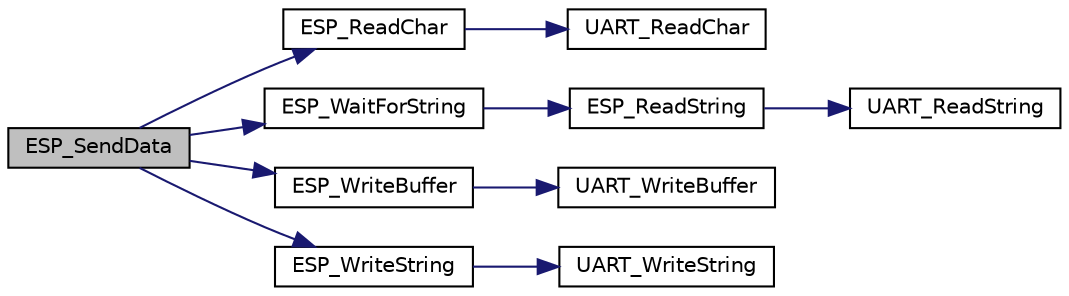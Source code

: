 digraph "ESP_SendData"
{
 // LATEX_PDF_SIZE
  edge [fontname="Helvetica",fontsize="10",labelfontname="Helvetica",labelfontsize="10"];
  node [fontname="Helvetica",fontsize="10",shape=record];
  rankdir="LR";
  Node1 [label="ESP_SendData",height=0.2,width=0.4,color="black", fillcolor="grey75", style="filled", fontcolor="black",tooltip="Send data over connection."];
  Node1 -> Node2 [color="midnightblue",fontsize="10",style="solid",fontname="Helvetica"];
  Node2 [label="ESP_ReadChar",height=0.2,width=0.4,color="black", fillcolor="white", style="filled",URL="$dd/d79/group__ESP__Public__Functions.html#ga780aa9e61c953788b63e5bb2a56267e7",tooltip="Receive a character from ESP."];
  Node2 -> Node3 [color="midnightblue",fontsize="10",style="solid",fontname="Helvetica"];
  Node3 [label="UART_ReadChar",height=0.2,width=0.4,color="black", fillcolor="white", style="filled",URL="$d8/d63/group__UART__Public__Functions.html#ga8c01966ac3ecb342d33d0a09e12bbe89",tooltip=" "];
  Node1 -> Node4 [color="midnightblue",fontsize="10",style="solid",fontname="Helvetica"];
  Node4 [label="ESP_WaitForString",height=0.2,width=0.4,color="black", fillcolor="white", style="filled",URL="$dd/d79/group__ESP__Public__Functions.html#ga26df553a17ec65242c085387c7e19627",tooltip="Wait for ESP to meet one of a certain amount of string responses."];
  Node4 -> Node5 [color="midnightblue",fontsize="10",style="solid",fontname="Helvetica"];
  Node5 [label="ESP_ReadString",height=0.2,width=0.4,color="black", fillcolor="white", style="filled",URL="$dd/d79/group__ESP__Public__Functions.html#gafae4abdb43fd79a1e0378003424f5276",tooltip="Receive AT string response."];
  Node5 -> Node6 [color="midnightblue",fontsize="10",style="solid",fontname="Helvetica"];
  Node6 [label="UART_ReadString",height=0.2,width=0.4,color="black", fillcolor="white", style="filled",URL="$d8/d63/group__UART__Public__Functions.html#ga67c96ee73b5bff94b41b74fc8acab472",tooltip=" "];
  Node1 -> Node7 [color="midnightblue",fontsize="10",style="solid",fontname="Helvetica"];
  Node7 [label="ESP_WriteBuffer",height=0.2,width=0.4,color="black", fillcolor="white", style="filled",URL="$dd/d79/group__ESP__Public__Functions.html#ga2e81068ca695861f2ada58f829e1c74f",tooltip="Send AT buffer."];
  Node7 -> Node8 [color="midnightblue",fontsize="10",style="solid",fontname="Helvetica"];
  Node8 [label="UART_WriteBuffer",height=0.2,width=0.4,color="black", fillcolor="white", style="filled",URL="$d8/d63/group__UART__Public__Functions.html#gac8bdb5de5c4ea82b473a5960cb29de0c",tooltip=" "];
  Node1 -> Node9 [color="midnightblue",fontsize="10",style="solid",fontname="Helvetica"];
  Node9 [label="ESP_WriteString",height=0.2,width=0.4,color="black", fillcolor="white", style="filled",URL="$dd/d79/group__ESP__Public__Functions.html#ga01e79db46c954dbb88aae6ce6e2b20d9",tooltip="Send AT string."];
  Node9 -> Node10 [color="midnightblue",fontsize="10",style="solid",fontname="Helvetica"];
  Node10 [label="UART_WriteString",height=0.2,width=0.4,color="black", fillcolor="white", style="filled",URL="$d8/d63/group__UART__Public__Functions.html#ga116b2755b0c29a93ba7d67b5a9566f2e",tooltip=" "];
}
